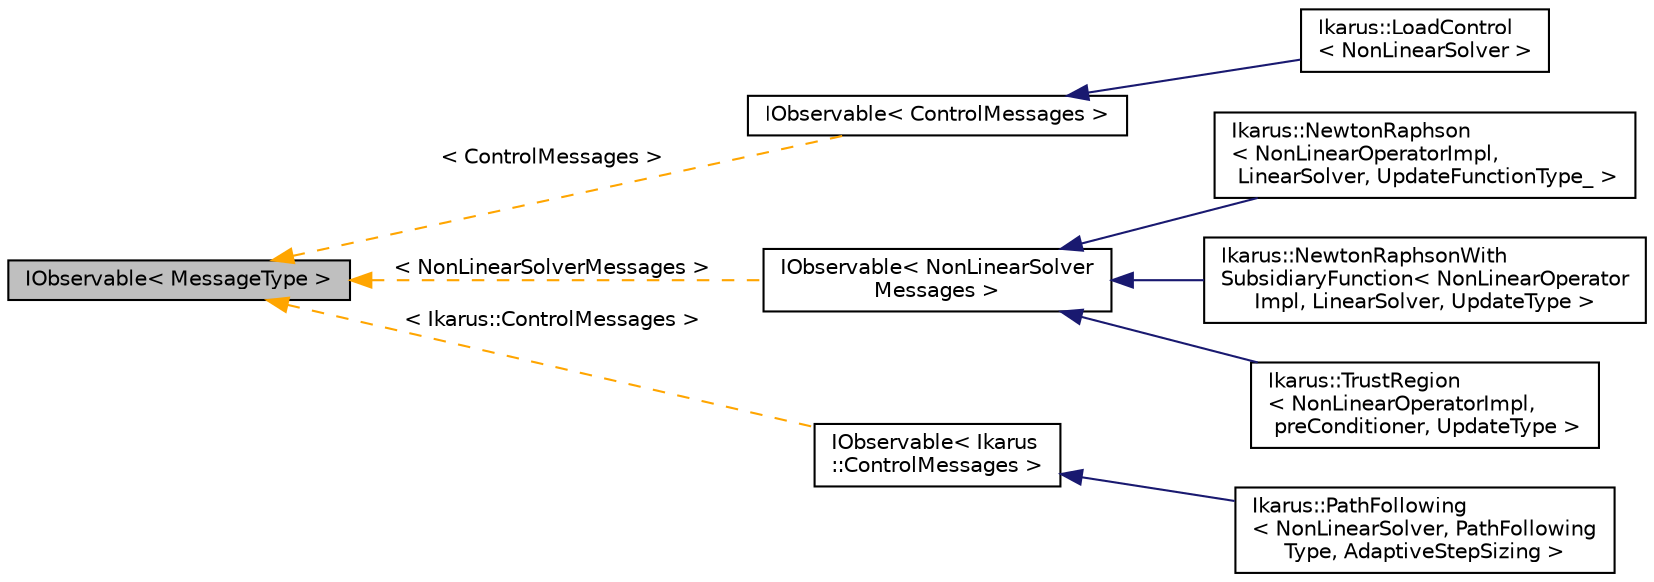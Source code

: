 digraph "IObservable&lt; MessageType &gt;"
{
 // LATEX_PDF_SIZE
  edge [fontname="Helvetica",fontsize="10",labelfontname="Helvetica",labelfontsize="10"];
  node [fontname="Helvetica",fontsize="10",shape=record];
  rankdir="LR";
  Node1 [label="IObservable\< MessageType \>",height=0.2,width=0.4,color="black", fillcolor="grey75", style="filled", fontcolor="black",tooltip=" "];
  Node1 -> Node2 [dir="back",color="orange",fontsize="10",style="dashed",label=" \< ControlMessages \>" ,fontname="Helvetica"];
  Node2 [label="IObservable\< ControlMessages \>",height=0.2,width=0.4,color="black", fillcolor="white", style="filled",URL="$d7/d68/a01413.html",tooltip=" "];
  Node2 -> Node3 [dir="back",color="midnightblue",fontsize="10",style="solid",fontname="Helvetica"];
  Node3 [label="Ikarus::LoadControl\l\< NonLinearSolver \>",height=0.2,width=0.4,color="black", fillcolor="white", style="filled",URL="$d3/dc4/a01089.html",tooltip=" "];
  Node1 -> Node4 [dir="back",color="orange",fontsize="10",style="dashed",label=" \< NonLinearSolverMessages \>" ,fontname="Helvetica"];
  Node4 [label="IObservable\< NonLinearSolver\lMessages \>",height=0.2,width=0.4,color="black", fillcolor="white", style="filled",URL="$d7/d68/a01413.html",tooltip=" "];
  Node4 -> Node5 [dir="back",color="midnightblue",fontsize="10",style="solid",fontname="Helvetica"];
  Node5 [label="Ikarus::NewtonRaphson\l\< NonLinearOperatorImpl,\l LinearSolver, UpdateFunctionType_ \>",height=0.2,width=0.4,color="black", fillcolor="white", style="filled",URL="$d9/dda/a01289.html",tooltip=" "];
  Node4 -> Node6 [dir="back",color="midnightblue",fontsize="10",style="solid",fontname="Helvetica"];
  Node6 [label="Ikarus::NewtonRaphsonWith\lSubsidiaryFunction\< NonLinearOperator\lImpl, LinearSolver, UpdateType \>",height=0.2,width=0.4,color="black", fillcolor="white", style="filled",URL="$d3/d07/a01301.html",tooltip=" "];
  Node4 -> Node7 [dir="back",color="midnightblue",fontsize="10",style="solid",fontname="Helvetica"];
  Node7 [label="Ikarus::TrustRegion\l\< NonLinearOperatorImpl,\l preConditioner, UpdateType \>",height=0.2,width=0.4,color="black", fillcolor="white", style="filled",URL="$dd/d5d/a01325.html",tooltip=" "];
  Node1 -> Node8 [dir="back",color="orange",fontsize="10",style="dashed",label=" \< Ikarus::ControlMessages \>" ,fontname="Helvetica"];
  Node8 [label="IObservable\< Ikarus\l::ControlMessages \>",height=0.2,width=0.4,color="black", fillcolor="white", style="filled",URL="$d7/d68/a01413.html",tooltip=" "];
  Node8 -> Node9 [dir="back",color="midnightblue",fontsize="10",style="solid",fontname="Helvetica"];
  Node9 [label="Ikarus::PathFollowing\l\< NonLinearSolver, PathFollowing\lType, AdaptiveStepSizing \>",height=0.2,width=0.4,color="black", fillcolor="white", style="filled",URL="$d8/dbf/a01109.html",tooltip=" "];
}
